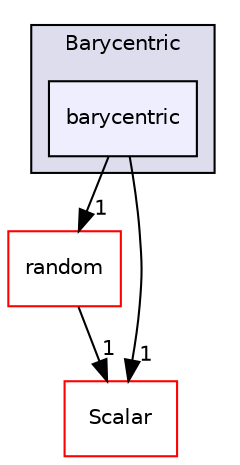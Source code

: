 digraph "src/OpenFOAM/primitives/Barycentric/barycentric" {
  bgcolor=transparent;
  compound=true
  node [ fontsize="10", fontname="Helvetica"];
  edge [ labelfontsize="10", labelfontname="Helvetica"];
  subgraph clusterdir_3c304ef3481c622fb6086e7ef28ab35d {
    graph [ bgcolor="#ddddee", pencolor="black", label="Barycentric" fontname="Helvetica", fontsize="10", URL="dir_3c304ef3481c622fb6086e7ef28ab35d.html"]
  dir_983ab4618ecc874560ea48506a8036d6 [shape=box, label="barycentric", style="filled", fillcolor="#eeeeff", pencolor="black", URL="dir_983ab4618ecc874560ea48506a8036d6.html"];
  }
  dir_fe902bc9ff5b589eb0ead5d28c94889f [shape=box label="random" color="red" URL="dir_fe902bc9ff5b589eb0ead5d28c94889f.html"];
  dir_b4f4914e791ff496381862f16be45bae [shape=box label="Scalar" color="red" URL="dir_b4f4914e791ff496381862f16be45bae.html"];
  dir_983ab4618ecc874560ea48506a8036d6->dir_fe902bc9ff5b589eb0ead5d28c94889f [headlabel="1", labeldistance=1.5 headhref="dir_002630_002702.html"];
  dir_983ab4618ecc874560ea48506a8036d6->dir_b4f4914e791ff496381862f16be45bae [headlabel="1", labeldistance=1.5 headhref="dir_002630_002711.html"];
  dir_fe902bc9ff5b589eb0ead5d28c94889f->dir_b4f4914e791ff496381862f16be45bae [headlabel="1", labeldistance=1.5 headhref="dir_002702_002711.html"];
}

